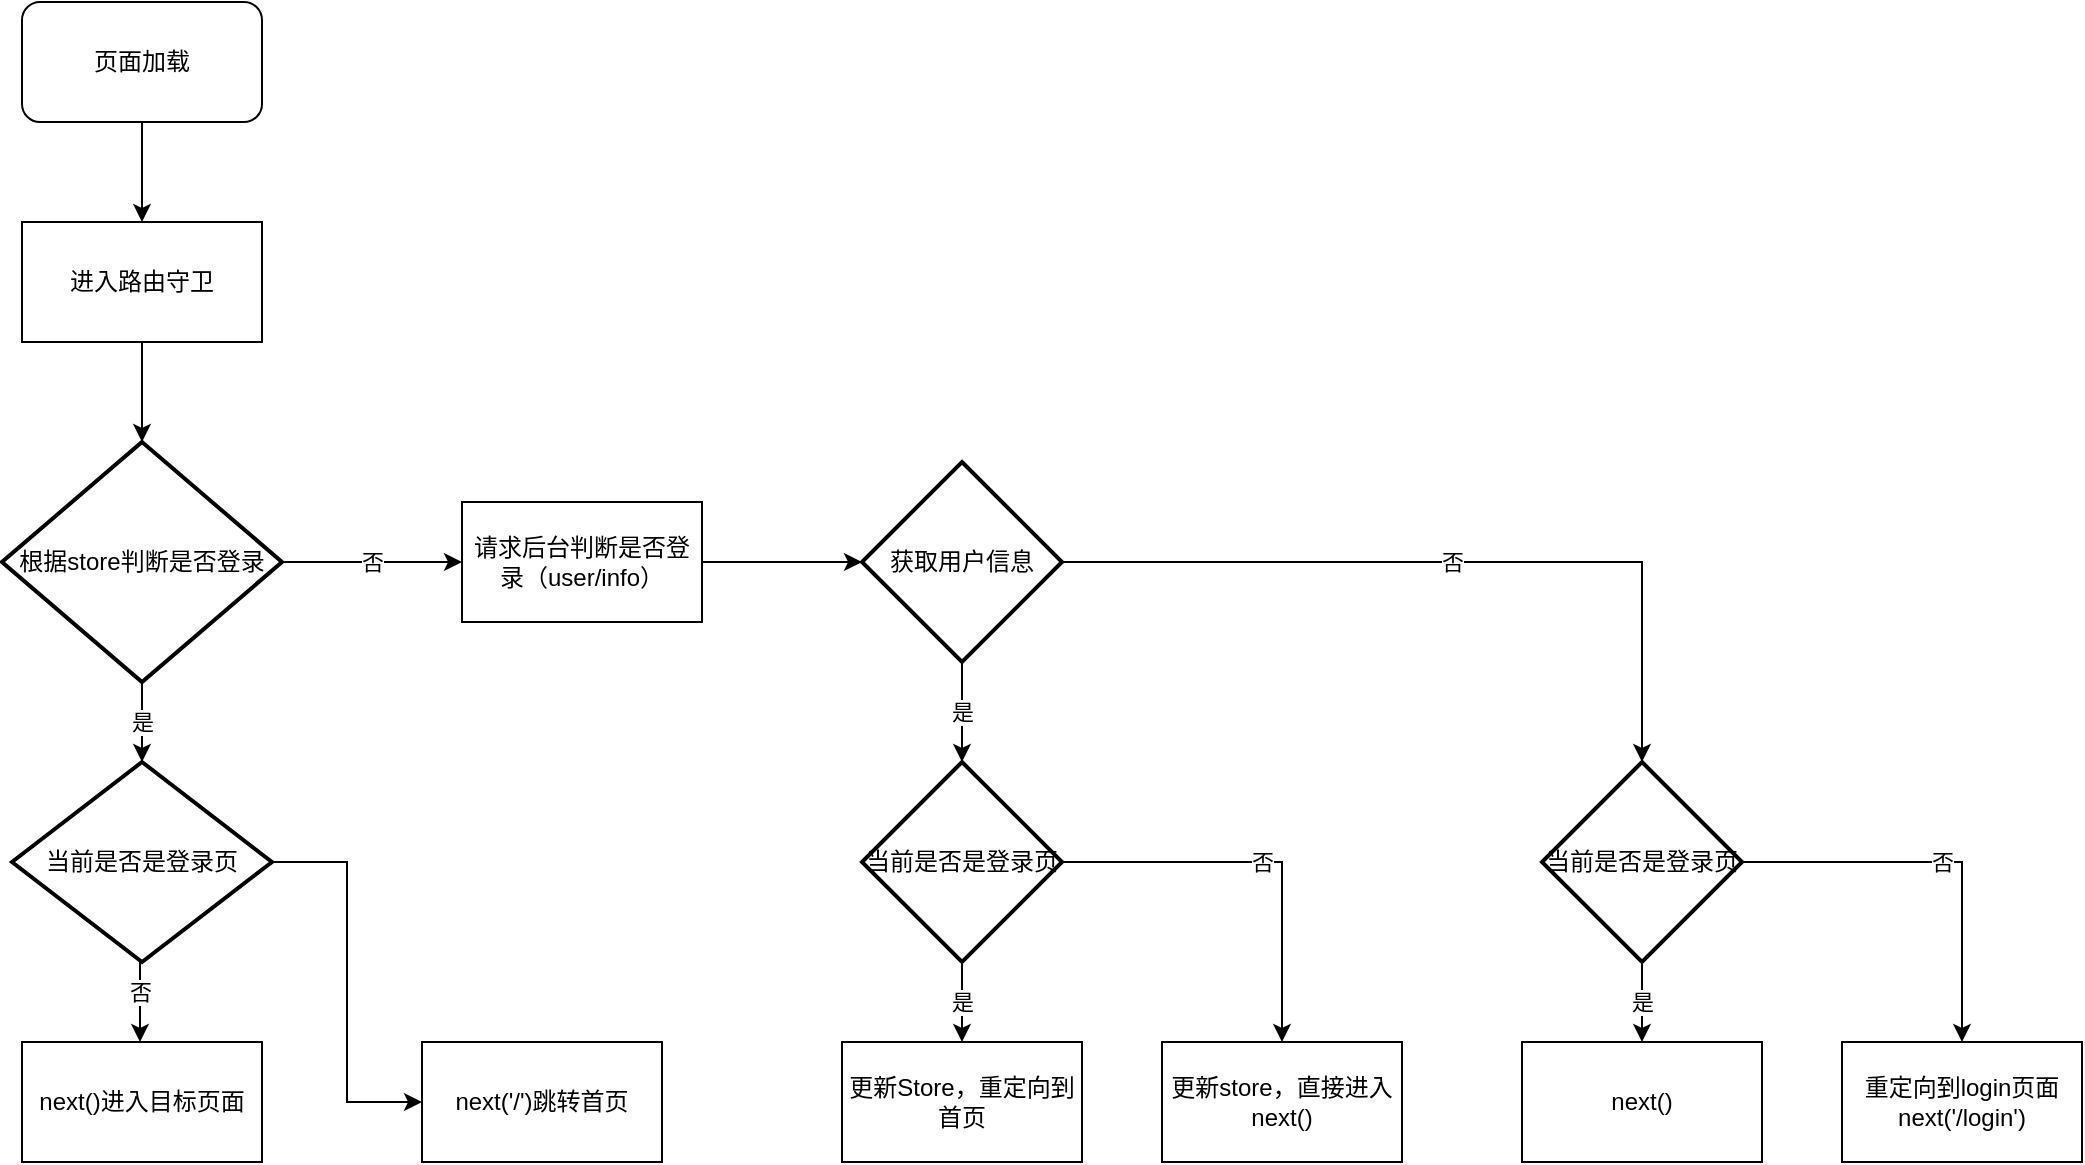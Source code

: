 <mxfile version="13.9.9" type="device"><diagram name="Page-1" id="74e2e168-ea6b-b213-b513-2b3c1d86103e"><mxGraphModel dx="1037" dy="599" grid="1" gridSize="10" guides="1" tooltips="1" connect="1" arrows="1" fold="1" page="1" pageScale="1" pageWidth="1100" pageHeight="850" background="#ffffff" math="0" shadow="0"><root><mxCell id="0"/><mxCell id="1" parent="0"/><mxCell id="izq-nBxcmEpG4w_91TkT-5" style="edgeStyle=orthogonalEdgeStyle;rounded=0;orthogonalLoop=1;jettySize=auto;html=1;exitX=0.5;exitY=1;exitDx=0;exitDy=0;entryX=0.5;entryY=0;entryDx=0;entryDy=0;" parent="1" source="izq-nBxcmEpG4w_91TkT-2" target="izq-nBxcmEpG4w_91TkT-4" edge="1"><mxGeometry relative="1" as="geometry"/></mxCell><mxCell id="izq-nBxcmEpG4w_91TkT-2" value="页面加载" style="rounded=1;whiteSpace=wrap;html=1;" parent="1" vertex="1"><mxGeometry x="50" y="70" width="120" height="60" as="geometry"/></mxCell><mxCell id="izq-nBxcmEpG4w_91TkT-8" style="edgeStyle=orthogonalEdgeStyle;rounded=0;orthogonalLoop=1;jettySize=auto;html=1;exitX=0.5;exitY=1;exitDx=0;exitDy=0;" parent="1" source="izq-nBxcmEpG4w_91TkT-4" target="izq-nBxcmEpG4w_91TkT-6" edge="1"><mxGeometry relative="1" as="geometry"/></mxCell><mxCell id="izq-nBxcmEpG4w_91TkT-4" value="进入路由守卫" style="rounded=0;whiteSpace=wrap;html=1;" parent="1" vertex="1"><mxGeometry x="50" y="180" width="120" height="60" as="geometry"/></mxCell><object label="是" id="izq-nBxcmEpG4w_91TkT-10"><mxCell style="edgeStyle=orthogonalEdgeStyle;rounded=0;orthogonalLoop=1;jettySize=auto;html=1;exitX=0.5;exitY=1;exitDx=0;exitDy=0;exitPerimeter=0;entryX=0.5;entryY=0;entryDx=0;entryDy=0;entryPerimeter=0;" parent="1" source="izq-nBxcmEpG4w_91TkT-6" target="izq-nBxcmEpG4w_91TkT-9" edge="1"><mxGeometry relative="1" as="geometry"/></mxCell></object><mxCell id="izq-nBxcmEpG4w_91TkT-14" value="否" style="edgeStyle=orthogonalEdgeStyle;rounded=0;orthogonalLoop=1;jettySize=auto;html=1;entryX=0;entryY=0.5;entryDx=0;entryDy=0;" parent="1" source="izq-nBxcmEpG4w_91TkT-6" target="izq-nBxcmEpG4w_91TkT-13" edge="1"><mxGeometry relative="1" as="geometry"/></mxCell><mxCell id="izq-nBxcmEpG4w_91TkT-6" value="根据store判断是否登录" style="strokeWidth=2;html=1;shape=mxgraph.flowchart.decision;whiteSpace=wrap;" parent="1" vertex="1"><mxGeometry x="40" y="290" width="140" height="120" as="geometry"/></mxCell><mxCell id="izq-nBxcmEpG4w_91TkT-12" value="否" style="edgeStyle=orthogonalEdgeStyle;rounded=0;orthogonalLoop=1;jettySize=auto;html=1;exitX=0.5;exitY=1;exitDx=0;exitDy=0;exitPerimeter=0;entryX=0.5;entryY=0;entryDx=0;entryDy=0;" parent="1" edge="1"><mxGeometry relative="1" as="geometry"><mxPoint x="109" y="540" as="sourcePoint"/><mxPoint x="109" y="590" as="targetPoint"/></mxGeometry></mxCell><mxCell id="izq-nBxcmEpG4w_91TkT-16" style="edgeStyle=orthogonalEdgeStyle;rounded=0;orthogonalLoop=1;jettySize=auto;html=1;exitX=1;exitY=0.5;exitDx=0;exitDy=0;exitPerimeter=0;entryX=0;entryY=0.5;entryDx=0;entryDy=0;" parent="1" source="izq-nBxcmEpG4w_91TkT-9" target="izq-nBxcmEpG4w_91TkT-15" edge="1"><mxGeometry relative="1" as="geometry"/></mxCell><mxCell id="izq-nBxcmEpG4w_91TkT-9" value="当前是否是登录页" style="strokeWidth=2;html=1;shape=mxgraph.flowchart.decision;whiteSpace=wrap;" parent="1" vertex="1"><mxGeometry x="45" y="450" width="130" height="100" as="geometry"/></mxCell><mxCell id="izq-nBxcmEpG4w_91TkT-11" value="next()进入目标页面" style="rounded=0;whiteSpace=wrap;html=1;" parent="1" vertex="1"><mxGeometry x="50" y="590" width="120" height="60" as="geometry"/></mxCell><mxCell id="izq-nBxcmEpG4w_91TkT-18" style="edgeStyle=orthogonalEdgeStyle;rounded=0;orthogonalLoop=1;jettySize=auto;html=1;entryX=0;entryY=0.5;entryDx=0;entryDy=0;entryPerimeter=0;" parent="1" source="izq-nBxcmEpG4w_91TkT-13" target="izq-nBxcmEpG4w_91TkT-17" edge="1"><mxGeometry relative="1" as="geometry"/></mxCell><mxCell id="izq-nBxcmEpG4w_91TkT-13" value="请求后台判断是否登录（user/info）" style="rounded=0;whiteSpace=wrap;html=1;" parent="1" vertex="1"><mxGeometry x="270" y="320" width="120" height="60" as="geometry"/></mxCell><mxCell id="izq-nBxcmEpG4w_91TkT-15" value="next('/')跳转首页" style="rounded=0;whiteSpace=wrap;html=1;" parent="1" vertex="1"><mxGeometry x="250" y="590" width="120" height="60" as="geometry"/></mxCell><mxCell id="izq-nBxcmEpG4w_91TkT-21" value="否" style="edgeStyle=orthogonalEdgeStyle;rounded=0;orthogonalLoop=1;jettySize=auto;html=1;" parent="1" source="izq-nBxcmEpG4w_91TkT-17" target="izq-nBxcmEpG4w_91TkT-22" edge="1"><mxGeometry relative="1" as="geometry"><mxPoint x="800" y="350" as="targetPoint"/></mxGeometry></mxCell><mxCell id="izq-nBxcmEpG4w_91TkT-26" value="是" style="edgeStyle=orthogonalEdgeStyle;rounded=0;orthogonalLoop=1;jettySize=auto;html=1;entryX=0.5;entryY=0;entryDx=0;entryDy=0;entryPerimeter=0;" parent="1" source="izq-nBxcmEpG4w_91TkT-17" target="izq-nBxcmEpG4w_91TkT-25" edge="1"><mxGeometry relative="1" as="geometry"/></mxCell><mxCell id="izq-nBxcmEpG4w_91TkT-17" value="获取用户信息" style="strokeWidth=2;html=1;shape=mxgraph.flowchart.decision;whiteSpace=wrap;" parent="1" vertex="1"><mxGeometry x="470" y="300" width="100" height="100" as="geometry"/></mxCell><mxCell id="izq-nBxcmEpG4w_91TkT-33" value="是" style="edgeStyle=orthogonalEdgeStyle;rounded=0;orthogonalLoop=1;jettySize=auto;html=1;entryX=0.5;entryY=0;entryDx=0;entryDy=0;" parent="1" source="izq-nBxcmEpG4w_91TkT-22" target="izq-nBxcmEpG4w_91TkT-31" edge="1"><mxGeometry relative="1" as="geometry"/></mxCell><mxCell id="izq-nBxcmEpG4w_91TkT-34" value="否" style="edgeStyle=orthogonalEdgeStyle;rounded=0;orthogonalLoop=1;jettySize=auto;html=1;exitX=1;exitY=0.5;exitDx=0;exitDy=0;exitPerimeter=0;entryX=0.5;entryY=0;entryDx=0;entryDy=0;" parent="1" source="izq-nBxcmEpG4w_91TkT-22" target="izq-nBxcmEpG4w_91TkT-32" edge="1"><mxGeometry relative="1" as="geometry"/></mxCell><mxCell id="izq-nBxcmEpG4w_91TkT-22" value="当前是否是登录页" style="strokeWidth=2;html=1;shape=mxgraph.flowchart.decision;whiteSpace=wrap;" parent="1" vertex="1"><mxGeometry x="810" y="450" width="100" height="100" as="geometry"/></mxCell><mxCell id="izq-nBxcmEpG4w_91TkT-28" value="是" style="edgeStyle=orthogonalEdgeStyle;rounded=0;orthogonalLoop=1;jettySize=auto;html=1;" parent="1" source="izq-nBxcmEpG4w_91TkT-25" target="izq-nBxcmEpG4w_91TkT-27" edge="1"><mxGeometry relative="1" as="geometry"/></mxCell><mxCell id="izq-nBxcmEpG4w_91TkT-30" value="否" style="edgeStyle=orthogonalEdgeStyle;rounded=0;orthogonalLoop=1;jettySize=auto;html=1;entryX=0.5;entryY=0;entryDx=0;entryDy=0;" parent="1" source="izq-nBxcmEpG4w_91TkT-25" target="izq-nBxcmEpG4w_91TkT-29" edge="1"><mxGeometry relative="1" as="geometry"/></mxCell><mxCell id="izq-nBxcmEpG4w_91TkT-25" value="当前是否是登录页" style="strokeWidth=2;html=1;shape=mxgraph.flowchart.decision;whiteSpace=wrap;" parent="1" vertex="1"><mxGeometry x="470" y="450" width="100" height="100" as="geometry"/></mxCell><mxCell id="izq-nBxcmEpG4w_91TkT-27" value="更新Store，重定向到首页" style="rounded=0;whiteSpace=wrap;html=1;" parent="1" vertex="1"><mxGeometry x="460" y="590" width="120" height="60" as="geometry"/></mxCell><mxCell id="izq-nBxcmEpG4w_91TkT-29" value="更新store，直接进入next()" style="rounded=0;whiteSpace=wrap;html=1;" parent="1" vertex="1"><mxGeometry x="620" y="590" width="120" height="60" as="geometry"/></mxCell><mxCell id="izq-nBxcmEpG4w_91TkT-31" value="next()" style="rounded=0;whiteSpace=wrap;html=1;" parent="1" vertex="1"><mxGeometry x="800" y="590" width="120" height="60" as="geometry"/></mxCell><mxCell id="izq-nBxcmEpG4w_91TkT-32" value="重定向到login页面next('/login')" style="rounded=0;whiteSpace=wrap;html=1;" parent="1" vertex="1"><mxGeometry x="960" y="590" width="120" height="60" as="geometry"/></mxCell></root></mxGraphModel></diagram></mxfile>